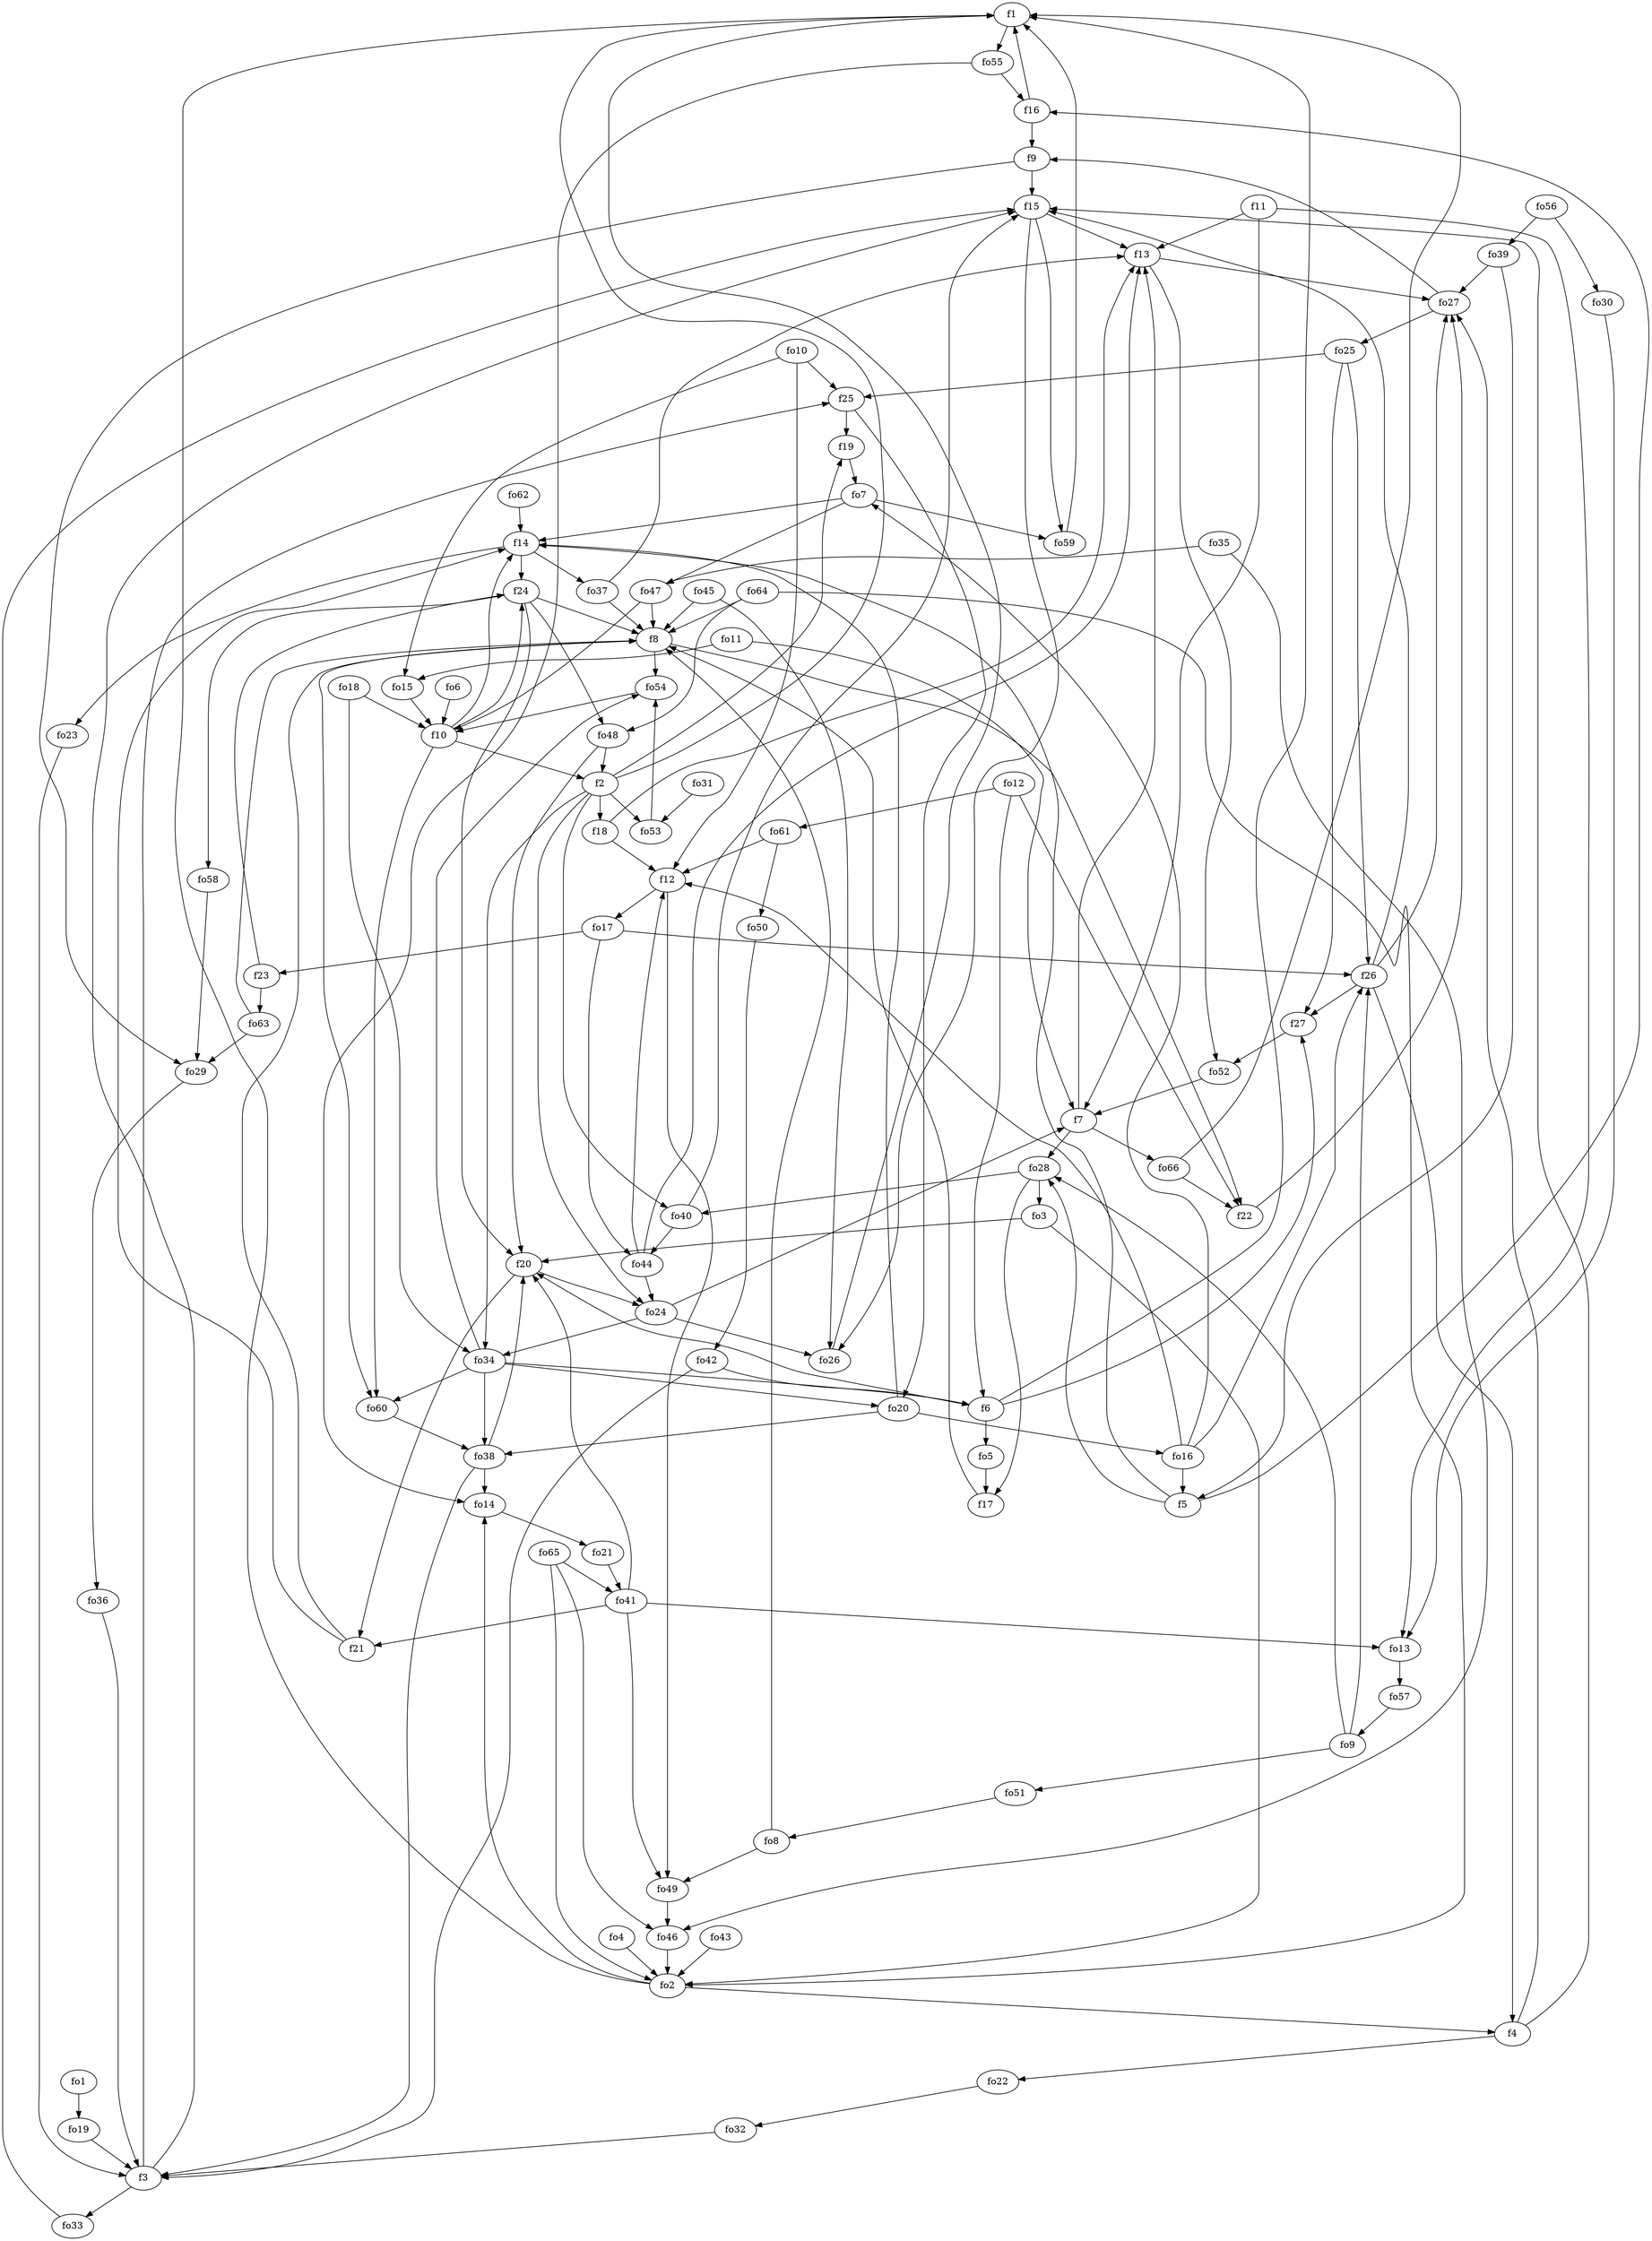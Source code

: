 strict digraph  {
f1;
f2;
f3;
f4;
f5;
f6;
f7;
f8;
f9;
f10;
f11;
f12;
f13;
f14;
f15;
f16;
f17;
f18;
f19;
f20;
f21;
f22;
f23;
f24;
f25;
f26;
f27;
fo1;
fo2;
fo3;
fo4;
fo5;
fo6;
fo7;
fo8;
fo9;
fo10;
fo11;
fo12;
fo13;
fo14;
fo15;
fo16;
fo17;
fo18;
fo19;
fo20;
fo21;
fo22;
fo23;
fo24;
fo25;
fo26;
fo27;
fo28;
fo29;
fo30;
fo31;
fo32;
fo33;
fo34;
fo35;
fo36;
fo37;
fo38;
fo39;
fo40;
fo41;
fo42;
fo43;
fo44;
fo45;
fo46;
fo47;
fo48;
fo49;
fo50;
fo51;
fo52;
fo53;
fo54;
fo55;
fo56;
fo57;
fo58;
fo59;
fo60;
fo61;
fo62;
fo63;
fo64;
fo65;
fo66;
f1 -> fo55  [weight=2];
f2 -> fo53  [weight=2];
f2 -> fo34  [weight=2];
f2 -> f18  [weight=2];
f2 -> f1  [weight=2];
f2 -> fo40  [weight=2];
f2 -> fo24  [weight=2];
f2 -> f19  [weight=2];
f3 -> f25  [weight=2];
f3 -> f15  [weight=2];
f3 -> fo33  [weight=2];
f4 -> f15  [weight=2];
f4 -> fo22  [weight=2];
f4 -> fo27  [weight=2];
f5 -> f16  [weight=2];
f5 -> f14  [weight=2];
f5 -> fo28  [weight=2];
f6 -> f1  [weight=2];
f6 -> fo5  [weight=2];
f6 -> f20  [weight=2];
f6 -> f27  [weight=2];
f7 -> f13  [weight=2];
f7 -> fo66  [weight=2];
f7 -> fo28  [weight=2];
f8 -> f22  [weight=2];
f8 -> fo54  [weight=2];
f8 -> fo60  [weight=2];
f9 -> f15  [weight=2];
f9 -> fo29  [weight=2];
f10 -> fo60  [weight=2];
f10 -> f24  [weight=2];
f10 -> f14  [weight=2];
f10 -> f2  [weight=2];
f11 -> fo13  [weight=2];
f11 -> f7  [weight=2];
f11 -> f13  [weight=2];
f12 -> fo17  [weight=2];
f12 -> fo49  [weight=2];
f13 -> fo52  [weight=2];
f13 -> fo27  [weight=2];
f14 -> fo23  [weight=2];
f14 -> f24  [weight=2];
f14 -> fo37  [weight=2];
f15 -> f13  [weight=2];
f15 -> fo26  [weight=2];
f15 -> fo59  [weight=2];
f16 -> f9  [weight=2];
f16 -> f1  [weight=2];
f17 -> f8  [weight=2];
f18 -> f12  [weight=2];
f18 -> f13  [weight=2];
f19 -> fo7  [weight=2];
f20 -> fo24  [weight=2];
f20 -> f21  [weight=2];
f21 -> f14  [weight=2];
f21 -> f8  [weight=2];
f22 -> fo27  [weight=2];
f23 -> f24  [weight=2];
f23 -> fo63  [weight=2];
f24 -> f20  [weight=2];
f24 -> fo58  [weight=2];
f24 -> fo48  [weight=2];
f24 -> f8  [weight=2];
f25 -> fo20  [weight=2];
f25 -> f19  [weight=2];
f26 -> f4  [weight=2];
f26 -> fo27  [weight=2];
f26 -> f27  [weight=2];
f26 -> f15  [weight=2];
f27 -> fo52  [weight=2];
fo1 -> fo19  [weight=2];
fo2 -> f4  [weight=2];
fo2 -> fo14  [weight=2];
fo2 -> f1  [weight=2];
fo3 -> f20  [weight=2];
fo3 -> fo2  [weight=2];
fo4 -> fo2  [weight=2];
fo5 -> f17  [weight=2];
fo6 -> f10  [weight=2];
fo7 -> fo59  [weight=2];
fo7 -> fo47  [weight=2];
fo7 -> f14  [weight=2];
fo8 -> fo49  [weight=2];
fo8 -> f8  [weight=2];
fo9 -> fo51  [weight=2];
fo9 -> fo28  [weight=2];
fo9 -> f26  [weight=2];
fo10 -> fo15  [weight=2];
fo10 -> f25  [weight=2];
fo10 -> f12  [weight=2];
fo11 -> f7  [weight=2];
fo11 -> fo15  [weight=2];
fo12 -> f6  [weight=2];
fo12 -> f22  [weight=2];
fo12 -> fo61  [weight=2];
fo13 -> fo57  [weight=2];
fo14 -> fo21  [weight=2];
fo15 -> f10  [weight=2];
fo16 -> f12  [weight=2];
fo16 -> f26  [weight=2];
fo16 -> fo7  [weight=2];
fo16 -> f5  [weight=2];
fo17 -> fo44  [weight=2];
fo17 -> f26  [weight=2];
fo17 -> f23  [weight=2];
fo18 -> fo34  [weight=2];
fo18 -> f10  [weight=2];
fo19 -> f3  [weight=2];
fo20 -> fo16  [weight=2];
fo20 -> fo38  [weight=2];
fo20 -> f14  [weight=2];
fo21 -> fo41  [weight=2];
fo22 -> fo32  [weight=2];
fo23 -> f3  [weight=2];
fo24 -> f7  [weight=2];
fo24 -> fo34  [weight=2];
fo24 -> fo26  [weight=2];
fo25 -> f26  [weight=2];
fo25 -> f25  [weight=2];
fo25 -> f27  [weight=2];
fo26 -> f1  [weight=2];
fo27 -> f9  [weight=2];
fo27 -> fo25  [weight=2];
fo28 -> f17  [weight=2];
fo28 -> fo40  [weight=2];
fo28 -> fo3  [weight=2];
fo29 -> fo36  [weight=2];
fo30 -> fo13  [weight=2];
fo31 -> fo53  [weight=2];
fo32 -> f3  [weight=2];
fo33 -> f15  [weight=2];
fo34 -> fo60  [weight=2];
fo34 -> fo38  [weight=2];
fo34 -> fo54  [weight=2];
fo34 -> f6  [weight=2];
fo34 -> fo20  [weight=2];
fo35 -> fo47  [weight=2];
fo35 -> fo46  [weight=2];
fo36 -> f3  [weight=2];
fo37 -> f13  [weight=2];
fo37 -> f8  [weight=2];
fo38 -> fo14  [weight=2];
fo38 -> f3  [weight=2];
fo38 -> f20  [weight=2];
fo39 -> f5  [weight=2];
fo39 -> fo27  [weight=2];
fo40 -> f15  [weight=2];
fo40 -> fo44  [weight=2];
fo41 -> f21  [weight=2];
fo41 -> f20  [weight=2];
fo41 -> fo13  [weight=2];
fo41 -> fo49  [weight=2];
fo42 -> f3  [weight=2];
fo42 -> f6  [weight=2];
fo43 -> fo2  [weight=2];
fo44 -> f13  [weight=2];
fo44 -> f12  [weight=2];
fo44 -> fo24  [weight=2];
fo45 -> fo26  [weight=2];
fo45 -> f8  [weight=2];
fo46 -> fo2  [weight=2];
fo47 -> f10  [weight=2];
fo47 -> f8  [weight=2];
fo48 -> f20  [weight=2];
fo48 -> f2  [weight=2];
fo49 -> fo46  [weight=2];
fo50 -> fo42  [weight=2];
fo51 -> fo8  [weight=2];
fo52 -> f7  [weight=2];
fo53 -> fo54  [weight=2];
fo54 -> f10  [weight=2];
fo55 -> fo14  [weight=2];
fo55 -> f16  [weight=2];
fo56 -> fo30  [weight=2];
fo56 -> fo39  [weight=2];
fo57 -> fo9  [weight=2];
fo58 -> fo29  [weight=2];
fo59 -> f1  [weight=2];
fo60 -> fo38  [weight=2];
fo61 -> fo50  [weight=2];
fo61 -> f12  [weight=2];
fo62 -> f14  [weight=2];
fo63 -> fo29  [weight=2];
fo63 -> f8  [weight=2];
fo64 -> fo48  [weight=2];
fo64 -> f8  [weight=2];
fo64 -> fo2  [weight=2];
fo65 -> fo41  [weight=2];
fo65 -> fo2  [weight=2];
fo65 -> fo46  [weight=2];
fo66 -> f1  [weight=2];
fo66 -> f22  [weight=2];
}
